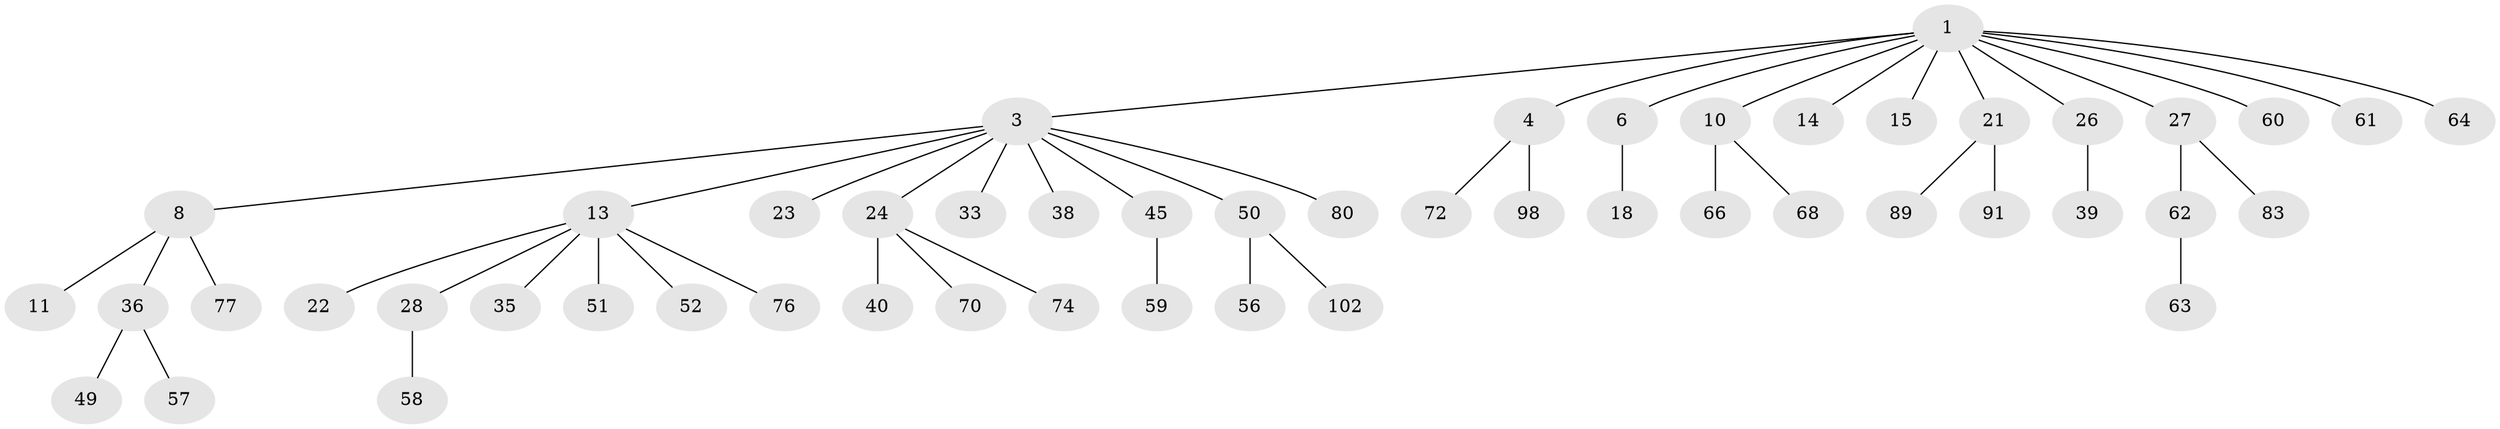 // original degree distribution, {7: 0.019417475728155338, 5: 0.019417475728155338, 3: 0.1553398058252427, 6: 0.019417475728155338, 4: 0.04854368932038835, 1: 0.5048543689320388, 2: 0.23300970873786409}
// Generated by graph-tools (version 1.1) at 2025/15/03/09/25 04:15:23]
// undirected, 51 vertices, 50 edges
graph export_dot {
graph [start="1"]
  node [color=gray90,style=filled];
  1 [super="+2"];
  3 [super="+5+7"];
  4;
  6 [super="+73+29"];
  8 [super="+19+42"];
  10 [super="+20+12"];
  11;
  13 [super="+16+100"];
  14;
  15 [super="+25+34"];
  18 [super="+55"];
  21;
  22;
  23 [super="+44+48"];
  24;
  26;
  27 [super="+31"];
  28 [super="+101+46"];
  33 [super="+81"];
  35;
  36 [super="+96"];
  38;
  39 [super="+84"];
  40;
  45;
  49;
  50;
  51 [super="+75"];
  52;
  56 [super="+88"];
  57;
  58;
  59;
  60;
  61;
  62;
  63 [super="+92"];
  64;
  66 [super="+103+79+69"];
  68 [super="+71"];
  70;
  72;
  74;
  76 [super="+90+82"];
  77;
  80 [super="+94"];
  83;
  89;
  91 [super="+97"];
  98;
  102;
  1 -- 3;
  1 -- 6;
  1 -- 10;
  1 -- 15;
  1 -- 26;
  1 -- 27;
  1 -- 64;
  1 -- 4;
  1 -- 21;
  1 -- 60;
  1 -- 61;
  1 -- 14;
  3 -- 23;
  3 -- 33;
  3 -- 50;
  3 -- 38;
  3 -- 8;
  3 -- 13;
  3 -- 24;
  3 -- 80;
  3 -- 45;
  4 -- 72;
  4 -- 98;
  6 -- 18;
  8 -- 11;
  8 -- 36;
  8 -- 77;
  10 -- 68;
  10 -- 66;
  13 -- 22;
  13 -- 35;
  13 -- 52;
  13 -- 51;
  13 -- 28;
  13 -- 76;
  21 -- 89;
  21 -- 91;
  24 -- 40;
  24 -- 70;
  24 -- 74;
  26 -- 39;
  27 -- 83;
  27 -- 62;
  28 -- 58;
  36 -- 49;
  36 -- 57;
  45 -- 59;
  50 -- 56;
  50 -- 102;
  62 -- 63;
}
